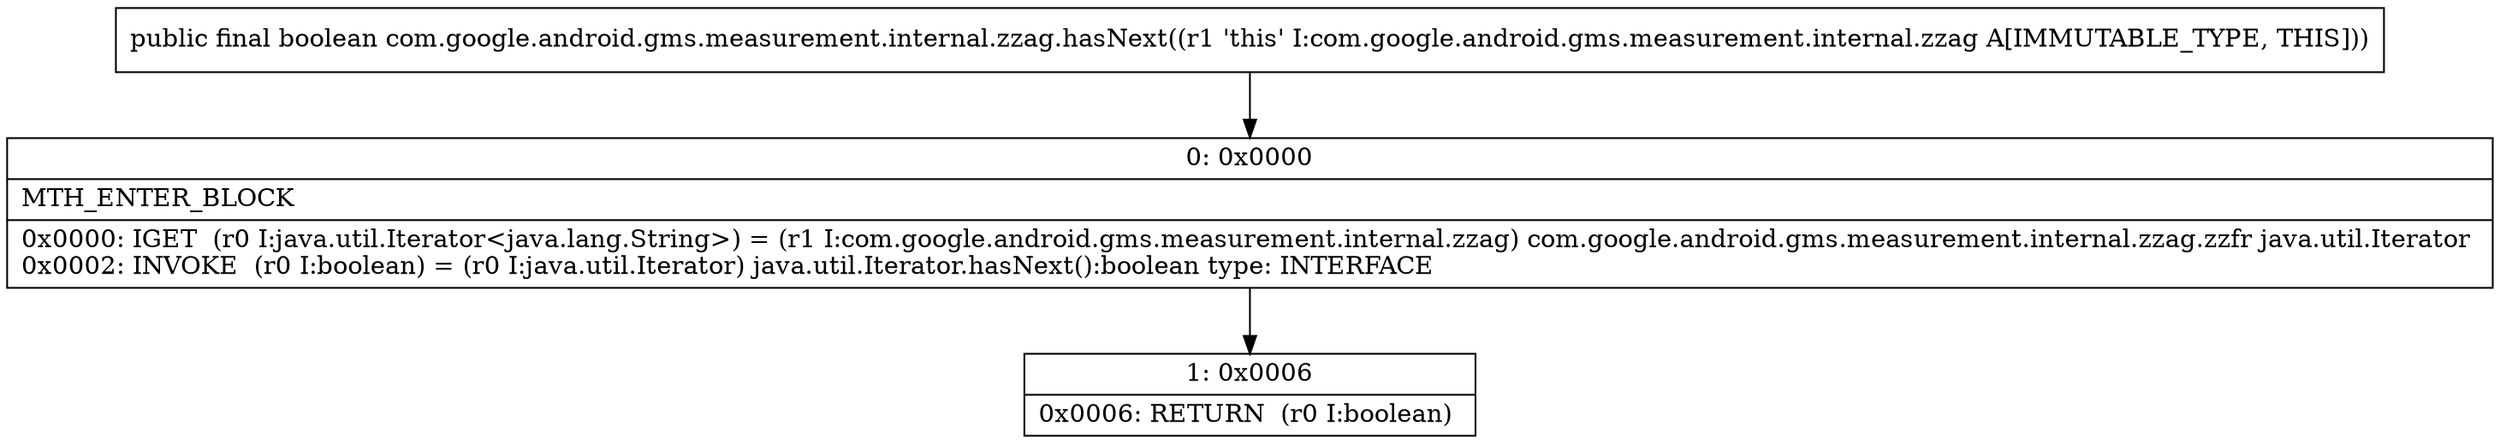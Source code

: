 digraph "CFG forcom.google.android.gms.measurement.internal.zzag.hasNext()Z" {
Node_0 [shape=record,label="{0\:\ 0x0000|MTH_ENTER_BLOCK\l|0x0000: IGET  (r0 I:java.util.Iterator\<java.lang.String\>) = (r1 I:com.google.android.gms.measurement.internal.zzag) com.google.android.gms.measurement.internal.zzag.zzfr java.util.Iterator \l0x0002: INVOKE  (r0 I:boolean) = (r0 I:java.util.Iterator) java.util.Iterator.hasNext():boolean type: INTERFACE \l}"];
Node_1 [shape=record,label="{1\:\ 0x0006|0x0006: RETURN  (r0 I:boolean) \l}"];
MethodNode[shape=record,label="{public final boolean com.google.android.gms.measurement.internal.zzag.hasNext((r1 'this' I:com.google.android.gms.measurement.internal.zzag A[IMMUTABLE_TYPE, THIS])) }"];
MethodNode -> Node_0;
Node_0 -> Node_1;
}

